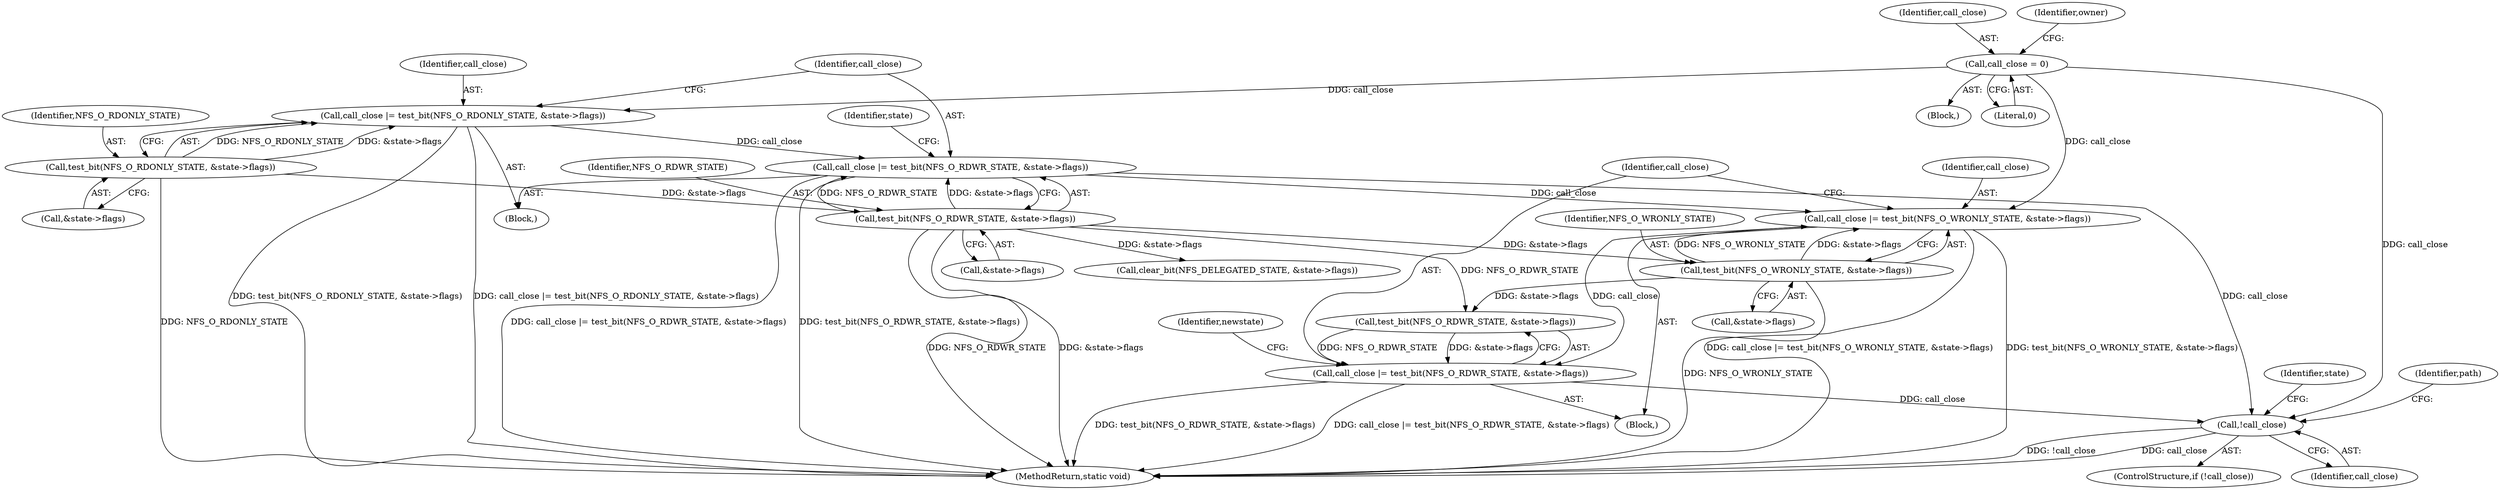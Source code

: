 digraph "0_linux_dc0b027dfadfcb8a5504f7d8052754bf8d501ab9_26@API" {
"1000200" [label="(Call,call_close |= test_bit(NFS_O_WRONLY_STATE, &state->flags))"];
"1000114" [label="(Call,call_close = 0)"];
"1000182" [label="(Call,call_close |= test_bit(NFS_O_RDWR_STATE, &state->flags))"];
"1000174" [label="(Call,call_close |= test_bit(NFS_O_RDONLY_STATE, &state->flags))"];
"1000176" [label="(Call,test_bit(NFS_O_RDONLY_STATE, &state->flags))"];
"1000184" [label="(Call,test_bit(NFS_O_RDWR_STATE, &state->flags))"];
"1000202" [label="(Call,test_bit(NFS_O_WRONLY_STATE, &state->flags))"];
"1000208" [label="(Call,call_close |= test_bit(NFS_O_RDWR_STATE, &state->flags))"];
"1000235" [label="(Call,!call_close)"];
"1000175" [label="(Identifier,call_close)"];
"1000244" [label="(Identifier,path)"];
"1000183" [label="(Identifier,call_close)"];
"1000200" [label="(Call,call_close |= test_bit(NFS_O_WRONLY_STATE, &state->flags))"];
"1000235" [label="(Call,!call_close)"];
"1000115" [label="(Identifier,call_close)"];
"1000186" [label="(Call,&state->flags)"];
"1000170" [label="(Block,)"];
"1000203" [label="(Identifier,NFS_O_WRONLY_STATE)"];
"1000176" [label="(Call,test_bit(NFS_O_RDONLY_STATE, &state->flags))"];
"1000177" [label="(Identifier,NFS_O_RDONLY_STATE)"];
"1000239" [label="(Identifier,state)"];
"1000174" [label="(Call,call_close |= test_bit(NFS_O_RDONLY_STATE, &state->flags))"];
"1000209" [label="(Identifier,call_close)"];
"1000106" [label="(Block,)"];
"1000185" [label="(Identifier,NFS_O_RDWR_STATE)"];
"1000202" [label="(Call,test_bit(NFS_O_WRONLY_STATE, &state->flags))"];
"1000184" [label="(Call,test_bit(NFS_O_RDWR_STATE, &state->flags))"];
"1000220" [label="(Call,clear_bit(NFS_DELEGATED_STATE, &state->flags))"];
"1000193" [label="(Identifier,state)"];
"1000196" [label="(Block,)"];
"1000201" [label="(Identifier,call_close)"];
"1000178" [label="(Call,&state->flags)"];
"1000116" [label="(Literal,0)"];
"1000204" [label="(Call,&state->flags)"];
"1000236" [label="(Identifier,call_close)"];
"1000247" [label="(MethodReturn,static void)"];
"1000234" [label="(ControlStructure,if (!call_close))"];
"1000114" [label="(Call,call_close = 0)"];
"1000208" [label="(Call,call_close |= test_bit(NFS_O_RDWR_STATE, &state->flags))"];
"1000121" [label="(Identifier,owner)"];
"1000218" [label="(Identifier,newstate)"];
"1000182" [label="(Call,call_close |= test_bit(NFS_O_RDWR_STATE, &state->flags))"];
"1000210" [label="(Call,test_bit(NFS_O_RDWR_STATE, &state->flags))"];
"1000200" -> "1000196"  [label="AST: "];
"1000200" -> "1000202"  [label="CFG: "];
"1000201" -> "1000200"  [label="AST: "];
"1000202" -> "1000200"  [label="AST: "];
"1000209" -> "1000200"  [label="CFG: "];
"1000200" -> "1000247"  [label="DDG: call_close |= test_bit(NFS_O_WRONLY_STATE, &state->flags)"];
"1000200" -> "1000247"  [label="DDG: test_bit(NFS_O_WRONLY_STATE, &state->flags)"];
"1000114" -> "1000200"  [label="DDG: call_close"];
"1000182" -> "1000200"  [label="DDG: call_close"];
"1000202" -> "1000200"  [label="DDG: NFS_O_WRONLY_STATE"];
"1000202" -> "1000200"  [label="DDG: &state->flags"];
"1000200" -> "1000208"  [label="DDG: call_close"];
"1000114" -> "1000106"  [label="AST: "];
"1000114" -> "1000116"  [label="CFG: "];
"1000115" -> "1000114"  [label="AST: "];
"1000116" -> "1000114"  [label="AST: "];
"1000121" -> "1000114"  [label="CFG: "];
"1000114" -> "1000174"  [label="DDG: call_close"];
"1000114" -> "1000235"  [label="DDG: call_close"];
"1000182" -> "1000170"  [label="AST: "];
"1000182" -> "1000184"  [label="CFG: "];
"1000183" -> "1000182"  [label="AST: "];
"1000184" -> "1000182"  [label="AST: "];
"1000193" -> "1000182"  [label="CFG: "];
"1000182" -> "1000247"  [label="DDG: call_close |= test_bit(NFS_O_RDWR_STATE, &state->flags)"];
"1000182" -> "1000247"  [label="DDG: test_bit(NFS_O_RDWR_STATE, &state->flags)"];
"1000174" -> "1000182"  [label="DDG: call_close"];
"1000184" -> "1000182"  [label="DDG: NFS_O_RDWR_STATE"];
"1000184" -> "1000182"  [label="DDG: &state->flags"];
"1000182" -> "1000235"  [label="DDG: call_close"];
"1000174" -> "1000170"  [label="AST: "];
"1000174" -> "1000176"  [label="CFG: "];
"1000175" -> "1000174"  [label="AST: "];
"1000176" -> "1000174"  [label="AST: "];
"1000183" -> "1000174"  [label="CFG: "];
"1000174" -> "1000247"  [label="DDG: test_bit(NFS_O_RDONLY_STATE, &state->flags)"];
"1000174" -> "1000247"  [label="DDG: call_close |= test_bit(NFS_O_RDONLY_STATE, &state->flags)"];
"1000176" -> "1000174"  [label="DDG: NFS_O_RDONLY_STATE"];
"1000176" -> "1000174"  [label="DDG: &state->flags"];
"1000176" -> "1000178"  [label="CFG: "];
"1000177" -> "1000176"  [label="AST: "];
"1000178" -> "1000176"  [label="AST: "];
"1000176" -> "1000247"  [label="DDG: NFS_O_RDONLY_STATE"];
"1000176" -> "1000184"  [label="DDG: &state->flags"];
"1000184" -> "1000186"  [label="CFG: "];
"1000185" -> "1000184"  [label="AST: "];
"1000186" -> "1000184"  [label="AST: "];
"1000184" -> "1000247"  [label="DDG: NFS_O_RDWR_STATE"];
"1000184" -> "1000247"  [label="DDG: &state->flags"];
"1000184" -> "1000202"  [label="DDG: &state->flags"];
"1000184" -> "1000210"  [label="DDG: NFS_O_RDWR_STATE"];
"1000184" -> "1000220"  [label="DDG: &state->flags"];
"1000202" -> "1000204"  [label="CFG: "];
"1000203" -> "1000202"  [label="AST: "];
"1000204" -> "1000202"  [label="AST: "];
"1000202" -> "1000247"  [label="DDG: NFS_O_WRONLY_STATE"];
"1000202" -> "1000210"  [label="DDG: &state->flags"];
"1000208" -> "1000196"  [label="AST: "];
"1000208" -> "1000210"  [label="CFG: "];
"1000209" -> "1000208"  [label="AST: "];
"1000210" -> "1000208"  [label="AST: "];
"1000218" -> "1000208"  [label="CFG: "];
"1000208" -> "1000247"  [label="DDG: test_bit(NFS_O_RDWR_STATE, &state->flags)"];
"1000208" -> "1000247"  [label="DDG: call_close |= test_bit(NFS_O_RDWR_STATE, &state->flags)"];
"1000210" -> "1000208"  [label="DDG: NFS_O_RDWR_STATE"];
"1000210" -> "1000208"  [label="DDG: &state->flags"];
"1000208" -> "1000235"  [label="DDG: call_close"];
"1000235" -> "1000234"  [label="AST: "];
"1000235" -> "1000236"  [label="CFG: "];
"1000236" -> "1000235"  [label="AST: "];
"1000239" -> "1000235"  [label="CFG: "];
"1000244" -> "1000235"  [label="CFG: "];
"1000235" -> "1000247"  [label="DDG: !call_close"];
"1000235" -> "1000247"  [label="DDG: call_close"];
}

